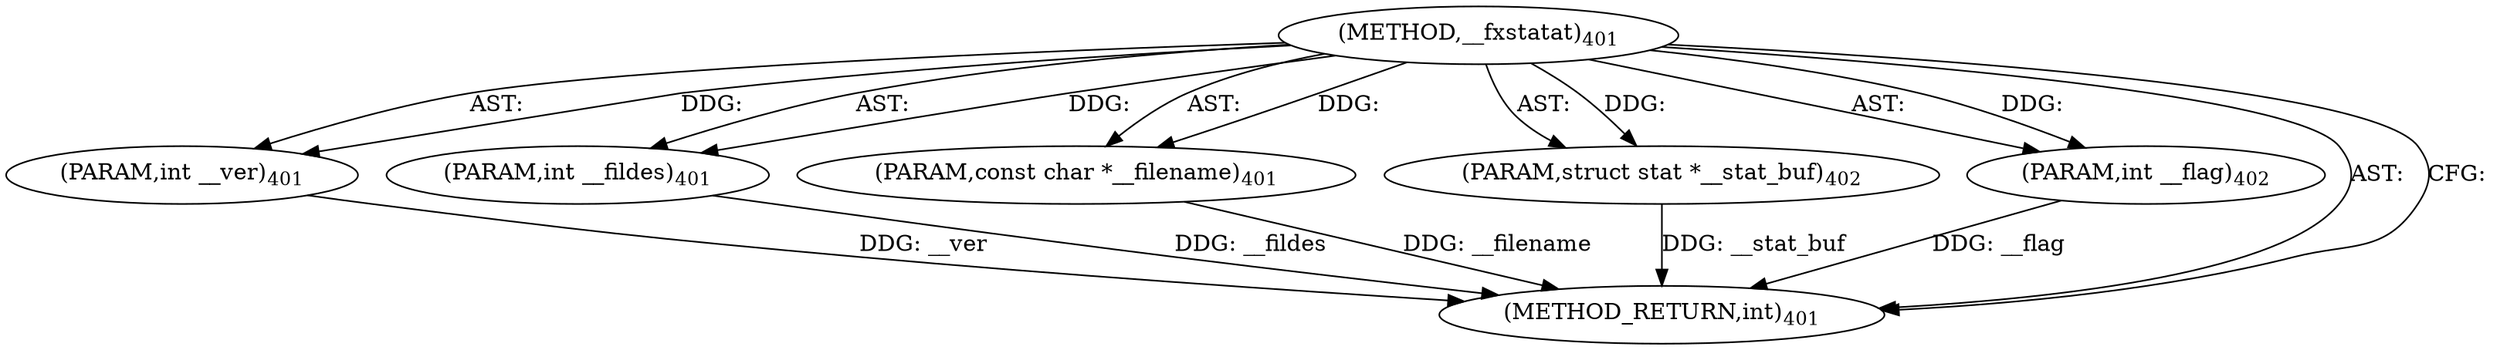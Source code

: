 digraph "__fxstatat" {  
"33533" [label = <(METHOD,__fxstatat)<SUB>401</SUB>> ]
"33534" [label = <(PARAM,int __ver)<SUB>401</SUB>> ]
"33535" [label = <(PARAM,int __fildes)<SUB>401</SUB>> ]
"33536" [label = <(PARAM,const char *__filename)<SUB>401</SUB>> ]
"33537" [label = <(PARAM,struct stat *__stat_buf)<SUB>402</SUB>> ]
"33538" [label = <(PARAM,int __flag)<SUB>402</SUB>> ]
"33539" [label = <(METHOD_RETURN,int)<SUB>401</SUB>> ]
  "33533" -> "33534"  [ label = "AST: "] 
  "33533" -> "33535"  [ label = "AST: "] 
  "33533" -> "33536"  [ label = "AST: "] 
  "33533" -> "33537"  [ label = "AST: "] 
  "33533" -> "33538"  [ label = "AST: "] 
  "33533" -> "33539"  [ label = "AST: "] 
  "33533" -> "33539"  [ label = "CFG: "] 
  "33534" -> "33539"  [ label = "DDG: __ver"] 
  "33535" -> "33539"  [ label = "DDG: __fildes"] 
  "33536" -> "33539"  [ label = "DDG: __filename"] 
  "33537" -> "33539"  [ label = "DDG: __stat_buf"] 
  "33538" -> "33539"  [ label = "DDG: __flag"] 
  "33533" -> "33534"  [ label = "DDG: "] 
  "33533" -> "33535"  [ label = "DDG: "] 
  "33533" -> "33536"  [ label = "DDG: "] 
  "33533" -> "33537"  [ label = "DDG: "] 
  "33533" -> "33538"  [ label = "DDG: "] 
}
